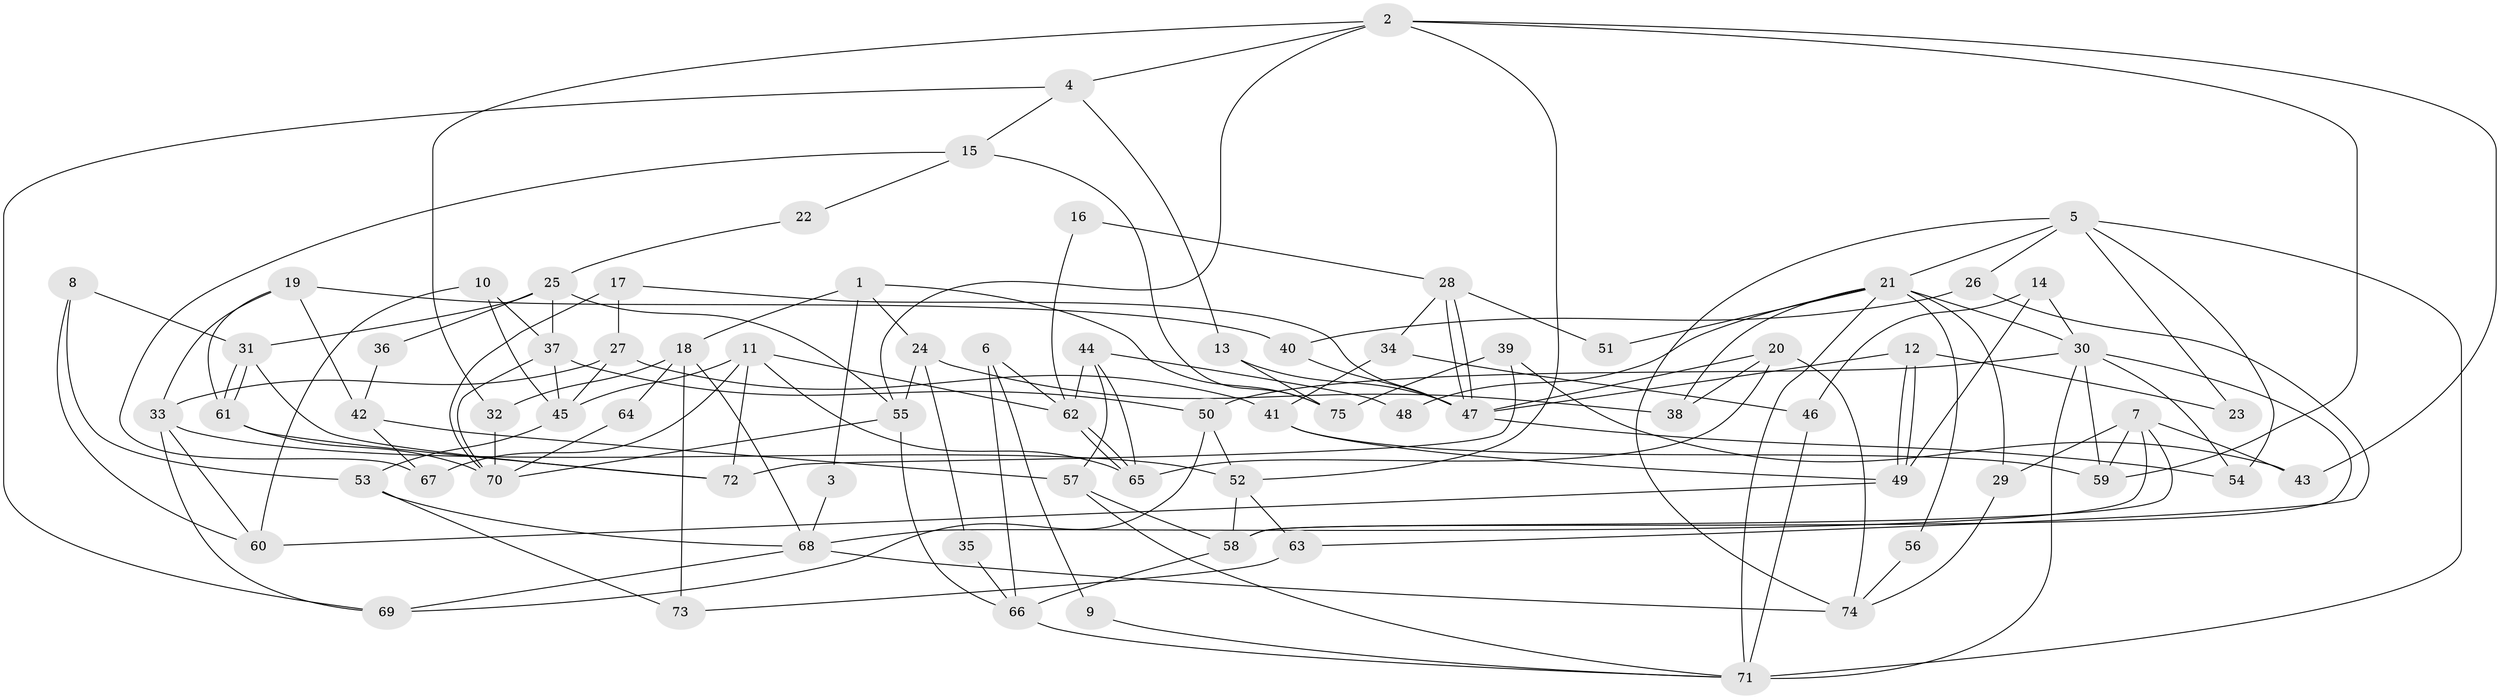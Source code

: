 // coarse degree distribution, {6: 0.17777777777777778, 9: 0.06666666666666667, 4: 0.2, 3: 0.13333333333333333, 5: 0.24444444444444444, 11: 0.022222222222222223, 8: 0.044444444444444446, 7: 0.022222222222222223, 2: 0.08888888888888889}
// Generated by graph-tools (version 1.1) at 2025/52/02/27/25 19:52:01]
// undirected, 75 vertices, 150 edges
graph export_dot {
graph [start="1"]
  node [color=gray90,style=filled];
  1;
  2;
  3;
  4;
  5;
  6;
  7;
  8;
  9;
  10;
  11;
  12;
  13;
  14;
  15;
  16;
  17;
  18;
  19;
  20;
  21;
  22;
  23;
  24;
  25;
  26;
  27;
  28;
  29;
  30;
  31;
  32;
  33;
  34;
  35;
  36;
  37;
  38;
  39;
  40;
  41;
  42;
  43;
  44;
  45;
  46;
  47;
  48;
  49;
  50;
  51;
  52;
  53;
  54;
  55;
  56;
  57;
  58;
  59;
  60;
  61;
  62;
  63;
  64;
  65;
  66;
  67;
  68;
  69;
  70;
  71;
  72;
  73;
  74;
  75;
  1 -- 18;
  1 -- 75;
  1 -- 3;
  1 -- 24;
  2 -- 55;
  2 -- 52;
  2 -- 4;
  2 -- 32;
  2 -- 43;
  2 -- 59;
  3 -- 68;
  4 -- 69;
  4 -- 13;
  4 -- 15;
  5 -- 71;
  5 -- 54;
  5 -- 21;
  5 -- 23;
  5 -- 26;
  5 -- 74;
  6 -- 66;
  6 -- 62;
  6 -- 9;
  7 -- 68;
  7 -- 59;
  7 -- 29;
  7 -- 43;
  7 -- 58;
  8 -- 31;
  8 -- 60;
  8 -- 53;
  9 -- 71;
  10 -- 45;
  10 -- 37;
  10 -- 60;
  11 -- 62;
  11 -- 65;
  11 -- 45;
  11 -- 67;
  11 -- 72;
  12 -- 47;
  12 -- 49;
  12 -- 49;
  12 -- 23;
  13 -- 47;
  13 -- 75;
  14 -- 30;
  14 -- 49;
  14 -- 46;
  15 -- 75;
  15 -- 22;
  15 -- 67;
  16 -- 62;
  16 -- 28;
  17 -- 70;
  17 -- 27;
  17 -- 47;
  18 -- 68;
  18 -- 32;
  18 -- 64;
  18 -- 73;
  19 -- 61;
  19 -- 33;
  19 -- 40;
  19 -- 42;
  20 -- 47;
  20 -- 74;
  20 -- 38;
  20 -- 65;
  21 -- 71;
  21 -- 29;
  21 -- 30;
  21 -- 38;
  21 -- 48;
  21 -- 51;
  21 -- 56;
  22 -- 25;
  24 -- 38;
  24 -- 35;
  24 -- 55;
  25 -- 55;
  25 -- 37;
  25 -- 31;
  25 -- 36;
  26 -- 40;
  26 -- 63;
  27 -- 33;
  27 -- 45;
  27 -- 41;
  28 -- 47;
  28 -- 47;
  28 -- 34;
  28 -- 51;
  29 -- 74;
  30 -- 58;
  30 -- 50;
  30 -- 54;
  30 -- 59;
  30 -- 71;
  31 -- 61;
  31 -- 61;
  31 -- 72;
  32 -- 70;
  33 -- 52;
  33 -- 60;
  33 -- 69;
  34 -- 46;
  34 -- 41;
  35 -- 66;
  36 -- 42;
  37 -- 50;
  37 -- 45;
  37 -- 70;
  39 -- 72;
  39 -- 43;
  39 -- 75;
  40 -- 47;
  41 -- 59;
  41 -- 49;
  42 -- 67;
  42 -- 57;
  44 -- 65;
  44 -- 57;
  44 -- 48;
  44 -- 62;
  45 -- 53;
  46 -- 71;
  47 -- 54;
  49 -- 60;
  50 -- 52;
  50 -- 69;
  52 -- 58;
  52 -- 63;
  53 -- 68;
  53 -- 73;
  55 -- 70;
  55 -- 66;
  56 -- 74;
  57 -- 71;
  57 -- 58;
  58 -- 66;
  61 -- 72;
  61 -- 70;
  62 -- 65;
  62 -- 65;
  63 -- 73;
  64 -- 70;
  66 -- 71;
  68 -- 74;
  68 -- 69;
}
